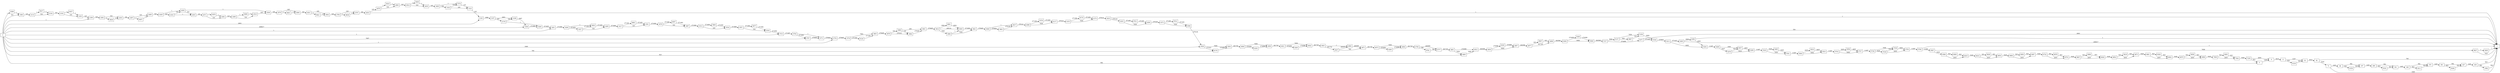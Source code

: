 digraph {
	graph [rankdir=LR]
	node [shape=rectangle]
	5 -> 8 [label=1405]
	8 -> 11 [label=4010]
	11 -> 32 [label=3187]
	11 -> 9139 [label=823]
	32 -> 62 [label=4010]
	62 -> 71 [label=3245]
	62 -> 1 [label=765]
	71 -> 1 [label=1840]
	71 -> 86 [label=1405]
	86 -> 107 [label=582]
	86 -> 9159 [label=823]
	107 -> 268 [label=1405]
	268 -> 301 [label=582]
	268 -> 9191 [label=823]
	301 -> 349 [label=1405]
	349 -> 370 [label=582]
	349 -> 9211 [label=823]
	370 -> 391 [label=1405]
	391 -> 427 [label=582]
	391 -> 9246 [label=823]
	427 -> 439 [label=1405]
	439 -> 1 [label=823]
	439 -> 1982 [label=582]
	1982 -> 1 [label=582]
	1983 -> 2114 [label=325]
	2114 -> 2144 [label=324]
	2114 -> 8417 [label=1]
	2144 -> 2162 [label=325]
	2162 -> 2183 [label=324]
	2162 -> 8437 [label=1]
	2183 -> 2196 [label=325]
	2196 -> 2282 [label=326]
	2282 -> 2303 [label=324]
	2282 -> 5839 [label=2]
	2303 -> 2387 [label=326]
	2387 -> 2408 [label=325]
	2387 -> 8457 [label=1]
	2408 -> 2429 [label=326]
	2429 -> 2432 [label=325]
	2429 -> 2450 [label=1]
	2432 -> 2450 [label=324]
	2432 -> 2453 [label=1]
	2450 -> 2453 [label=324]
	2450 -> 2549 [label=1]
	2453 -> 2471 [label=325]
	2471 -> 2492 [label=324]
	2471 -> 5879 [label=1]
	2492 -> 2498 [label=325]
	2498 -> 2519 [label=324]
	2498 -> 5899 [label=1]
	2519 -> 2549 [label=325]
	2549 -> 2579 [label=326]
	2579 -> 2606 [label=325]
	2579 -> 8601 [label=1]
	2606 -> 2621 [label=326]
	2621 -> 2642 [label=325]
	2621 -> 8621 [label=1]
	2642 -> 2782 [label=326]
	2782 -> 2797 [label=325]
	2782 -> 8636 [label=1]
	2797 -> 2833 [label=326]
	2833 -> 1 [label=1]
	2833 -> 2879 [label=325]
	2879 -> 2900 [label=324]
	2879 -> 5919 [label=1]
	2900 -> 2914 [label=325]
	2914 -> 2935 [label=324]
	2914 -> 5939 [label=1]
	2935 -> 3095 [label=325]
	3095 -> 3102 [label=324]
	3095 -> 5774 [label=1]
	3102 -> 3123 [label=200]
	3102 -> 5774 [label=124]
	3123 -> 3140 [label=325]
	3140 -> 3167 [label=2988]
	3167 -> 3179 [label=325]
	3167 -> 3188 [label=2663]
	3179 -> 3188 [label=324]
	3179 -> 3200 [label=1]
	3188 -> 3196 [label=2987]
	3196 -> 3200 [label=271804]
	3200 -> 3201 [label=271805]
	3201 -> 3206 [label=271806]
	3206 -> 3227 [label=271805]
	3206 -> 6003 [label=1]
	3227 -> 3265 [label=324]
	3227 -> 6003 [label=271481]
	3265 -> 3317 [label=271806]
	3317 -> 3341 [label=325]
	3317 -> 8661 [label=271481]
	3341 -> 3476 [label=271806]
	3476 -> 3497 [label=324]
	3476 -> 6057 [label=271482]
	3497 -> 3513 [label=271806]
	3513 -> 3534 [label=200]
	3513 -> 5800 [label=271606]
	3534 -> 3557 [label=271806]
	3557 -> 3578 [label=324]
	3557 -> 6077 [label=271482]
	3578 -> 3733 [label=271806]
	3733 -> 3750 [label=271807]
	3750 -> 3757 [label=271806]
	3750 -> 3771 [label=1]
	3757 -> 3771 [label=279463]
	3771 -> 3776 [label=279464]
	3776 -> 3779 [label=279465]
	3779 -> 3803 [label=7983]
	3779 -> 6120 [label=271482]
	3803 -> 3879 [label=279465]
	3879 -> 3880 [label=324]
	3879 -> 3984 [label=279141]
	3880 -> 3901 [label=200]
	3880 -> 3984 [label=124]
	3901 -> 3914 [label=279465]
	3914 -> 3935 [label=269141]
	3914 -> 3990 [label=7660]
	3914 -> 8681 [label=2664]
	3935 -> 3941 [label=271806]
	3941 -> 3949 [label=279465]
	3949 -> 3963 [label=279464]
	3949 -> 4017 [label=1]
	3963 -> 1 [label=324]
	3963 -> 4017 [label=279140]
	3984 -> 3901 [label=279265]
	3990 -> 3941 [label=7659]
	3990 -> 3935 [label=1]
	4017 -> 4096 [label=279141]
	4096 -> 4117 [label=7659]
	4096 -> 6154 [label=271482]
	4117 -> 4153 [label=279141]
	4153 -> 4174 [label=7659]
	4153 -> 6174 [label=271482]
	4174 -> 4223 [label=279141]
	4223 -> 1 [label=1]
	4223 -> 4243 [label=279140]
	4243 -> 4264 [label=7659]
	4243 -> 8721 [label=271481]
	4264 -> 4373 [label=279140]
	4373 -> 4394 [label=7659]
	4373 -> 8741 [label=271481]
	4394 -> 4528 [label=279140]
	4528 -> 4554 [label=7659]
	4528 -> 6178 [label=273321]
	4554 -> 4569 [label=281745]
	4569 -> 4590 [label=7659]
	4569 -> 6220 [label=274086]
	4590 -> 4621 [label=281745]
	4621 -> 4642 [label=7659]
	4621 -> 6240 [label=274086]
	4642 -> 4643 [label=281745]
	4643 -> 4664 [label=1]
	4643 -> 6247 [label=281744]
	4664 -> 4671 [label=280980]
	4671 -> 4673 [label=281745]
	4673 -> 4694 [label=7659]
	4673 -> 6280 [label=274086]
	4694 -> 4756 [label=281745]
	4756 -> 4777 [label=280980]
	4756 -> 8781 [label=765]
	4777 -> 4891 [label=281745]
	4891 -> 4895 [label=7659]
	4891 -> 4912 [label=274086]
	4895 -> 4912 [label=8482]
	4912 -> 4936 [label=282568]
	4936 -> 4957 [label=8482]
	4936 -> 6320 [label=274086]
	4957 -> 4977 [label=282568]
	4977 -> 4998 [label=281745]
	4977 -> 8847 [label=823]
	4998 -> 5059 [label=282568]
	5059 -> 5080 [label=8482]
	5059 -> 6340 [label=274086]
	5080 -> 5127 [label=282568]
	5127 -> 5137 [label=8482]
	5127 -> 6371 [label=274086]
	5137 -> 5158 [label=7659]
	5137 -> 8867 [label=823]
	5158 -> 5164 [label=8482]
	5164 -> 5213 [label=279905]
	5213 -> 5254 [label=8482]
	5213 -> 6385 [label=271423]
	5254 -> 5269 [label=11087]
	5269 -> 5278 [label=9247]
	5269 -> 6437 [label=1840]
	5278 -> 5299 [label=8424]
	5278 -> 6437 [label=823]
	5299 -> 5320 [label=11087]
	5320 -> 5341 [label=7659]
	5320 -> 6465 [label=3428]
	5341 -> 5464 [label=11087]
	5464 -> 5533 [label=8482]
	5464 -> 6533 [label=2605]
	5533 -> 5703 [label=11087]
	5703 -> 5727 [label=8482]
	5703 -> 6556 [label=2605]
	5727 -> 5728 [label=11087]
	5728 -> 5729 [label=3429]
	5728 -> 5749 [label=7658]
	5729 -> 5749 [label=824]
	5729 -> 5750 [label=2605]
	5749 -> 5750 [label=8482]
	5750 -> 5760 [label=11087]
	5760 -> 1 [label=1]
	5760 -> 6587 [label=11086]
	5774 -> 3123 [label=125]
	5800 -> 3534 [label=271606]
	5839 -> 2303 [label=2]
	5879 -> 2492 [label=1]
	5899 -> 2519 [label=1]
	5919 -> 2900 [label=1]
	5939 -> 2935 [label=1]
	6003 -> 3265 [label=271482]
	6057 -> 3497 [label=271482]
	6077 -> 3578 [label=271482]
	6120 -> 3803 [label=271482]
	6154 -> 4117 [label=271482]
	6174 -> 4174 [label=271482]
	6178 -> 4554 [label=274086]
	6220 -> 4590 [label=274086]
	6240 -> 4642 [label=274086]
	6247 -> 4664 [label=280979]
	6247 -> 4671 [label=765]
	6280 -> 4694 [label=274086]
	6320 -> 4957 [label=274086]
	6340 -> 5080 [label=274086]
	6371 -> 1 [label=2663]
	6371 -> 5164 [label=271423]
	6385 -> 1 [label=268817]
	6385 -> 6390 [label=2606]
	6390 -> 1 [label=1]
	6390 -> 5254 [label=2605]
	6437 -> 5299 [label=2663]
	6465 -> 5341 [label=3428]
	6533 -> 5533 [label=2605]
	6556 -> 5727 [label=2605]
	6587 -> 6588 [label=3428]
	6587 -> 8827 [label=7658]
	6588 -> 6619 [label=2605]
	6588 -> 8908 [label=823]
	6619 -> 6633 [label=3428]
	6633 -> 6654 [label=2605]
	6633 -> 8928 [label=823]
	6654 -> 6666 [label=3428]
	6666 -> 6697 [label=2605]
	6666 -> 8958 [label=823]
	6697 -> 6732 [label=3428]
	6732 -> 6753 [label=2605]
	6732 -> 8978 [label=823]
	6753 -> 6807 [label=3428]
	6807 -> 6828 [label=2605]
	6807 -> 8998 [label=823]
	6828 -> 6852 [label=3428]
	6852 -> 6873 [label=2605]
	6852 -> 9018 [label=823]
	6873 -> 6881 [label=3428]
	6881 -> 6902 [label=2605]
	6881 -> 9038 [label=823]
	6902 -> 6975 [label=3428]
	6975 -> 6996 [label=2605]
	6975 -> 9058 [label=823]
	6996 -> 7008 [label=3428]
	7008 -> 7044 [label=2605]
	7008 -> 9093 [label=823]
	7044 -> 7230 [label=3428]
	7230 -> 8 [label=2605]
	7230 -> 5 [label=823]
	8388 -> 1983 [label=1]
	8417 -> 2144 [label=1]
	8437 -> 2183 [label=1]
	8457 -> 2408 [label=1]
	8601 -> 2606 [label=1]
	8621 -> 2642 [label=1]
	8636 -> 2797 [label=1]
	8661 -> 3341 [label=271481]
	8681 -> 3935 [label=2664]
	8721 -> 4264 [label=271481]
	8741 -> 4394 [label=271481]
	8781 -> 4777 [label=765]
	8827 -> 1 [label=7657]
	8827 -> 9265 [label=1]
	8847 -> 4998 [label=823]
	8867 -> 5158 [label=823]
	8908 -> 6619 [label=823]
	8928 -> 6654 [label=823]
	8958 -> 6697 [label=823]
	8978 -> 6753 [label=823]
	8998 -> 6828 [label=823]
	9018 -> 6873 [label=823]
	9038 -> 6902 [label=823]
	9058 -> 6996 [label=823]
	9093 -> 7044 [label=823]
	9139 -> 32 [label=823]
	9159 -> 107 [label=823]
	9191 -> 301 [label=823]
	9211 -> 370 [label=823]
	9246 -> 427 [label=823]
	9265 -> 1 [label=1]
	0 -> 1983 [label=324]
	0 -> 3733 [label=1]
	0 -> 2196 [label=1]
	0 -> 4528 [label=1840]
	0 -> 3201 [label=1]
	0 -> 6178 [label=765]
	0 -> 3757 [label=7657]
	0 -> 4895 [label=823]
	0 -> 3776 [label=1]
	0 -> 3196 [label=268817]
	0 -> 5 [label=582]
	0 -> 8388 [label=1]
	0 -> 3140 [label=2663]
}
